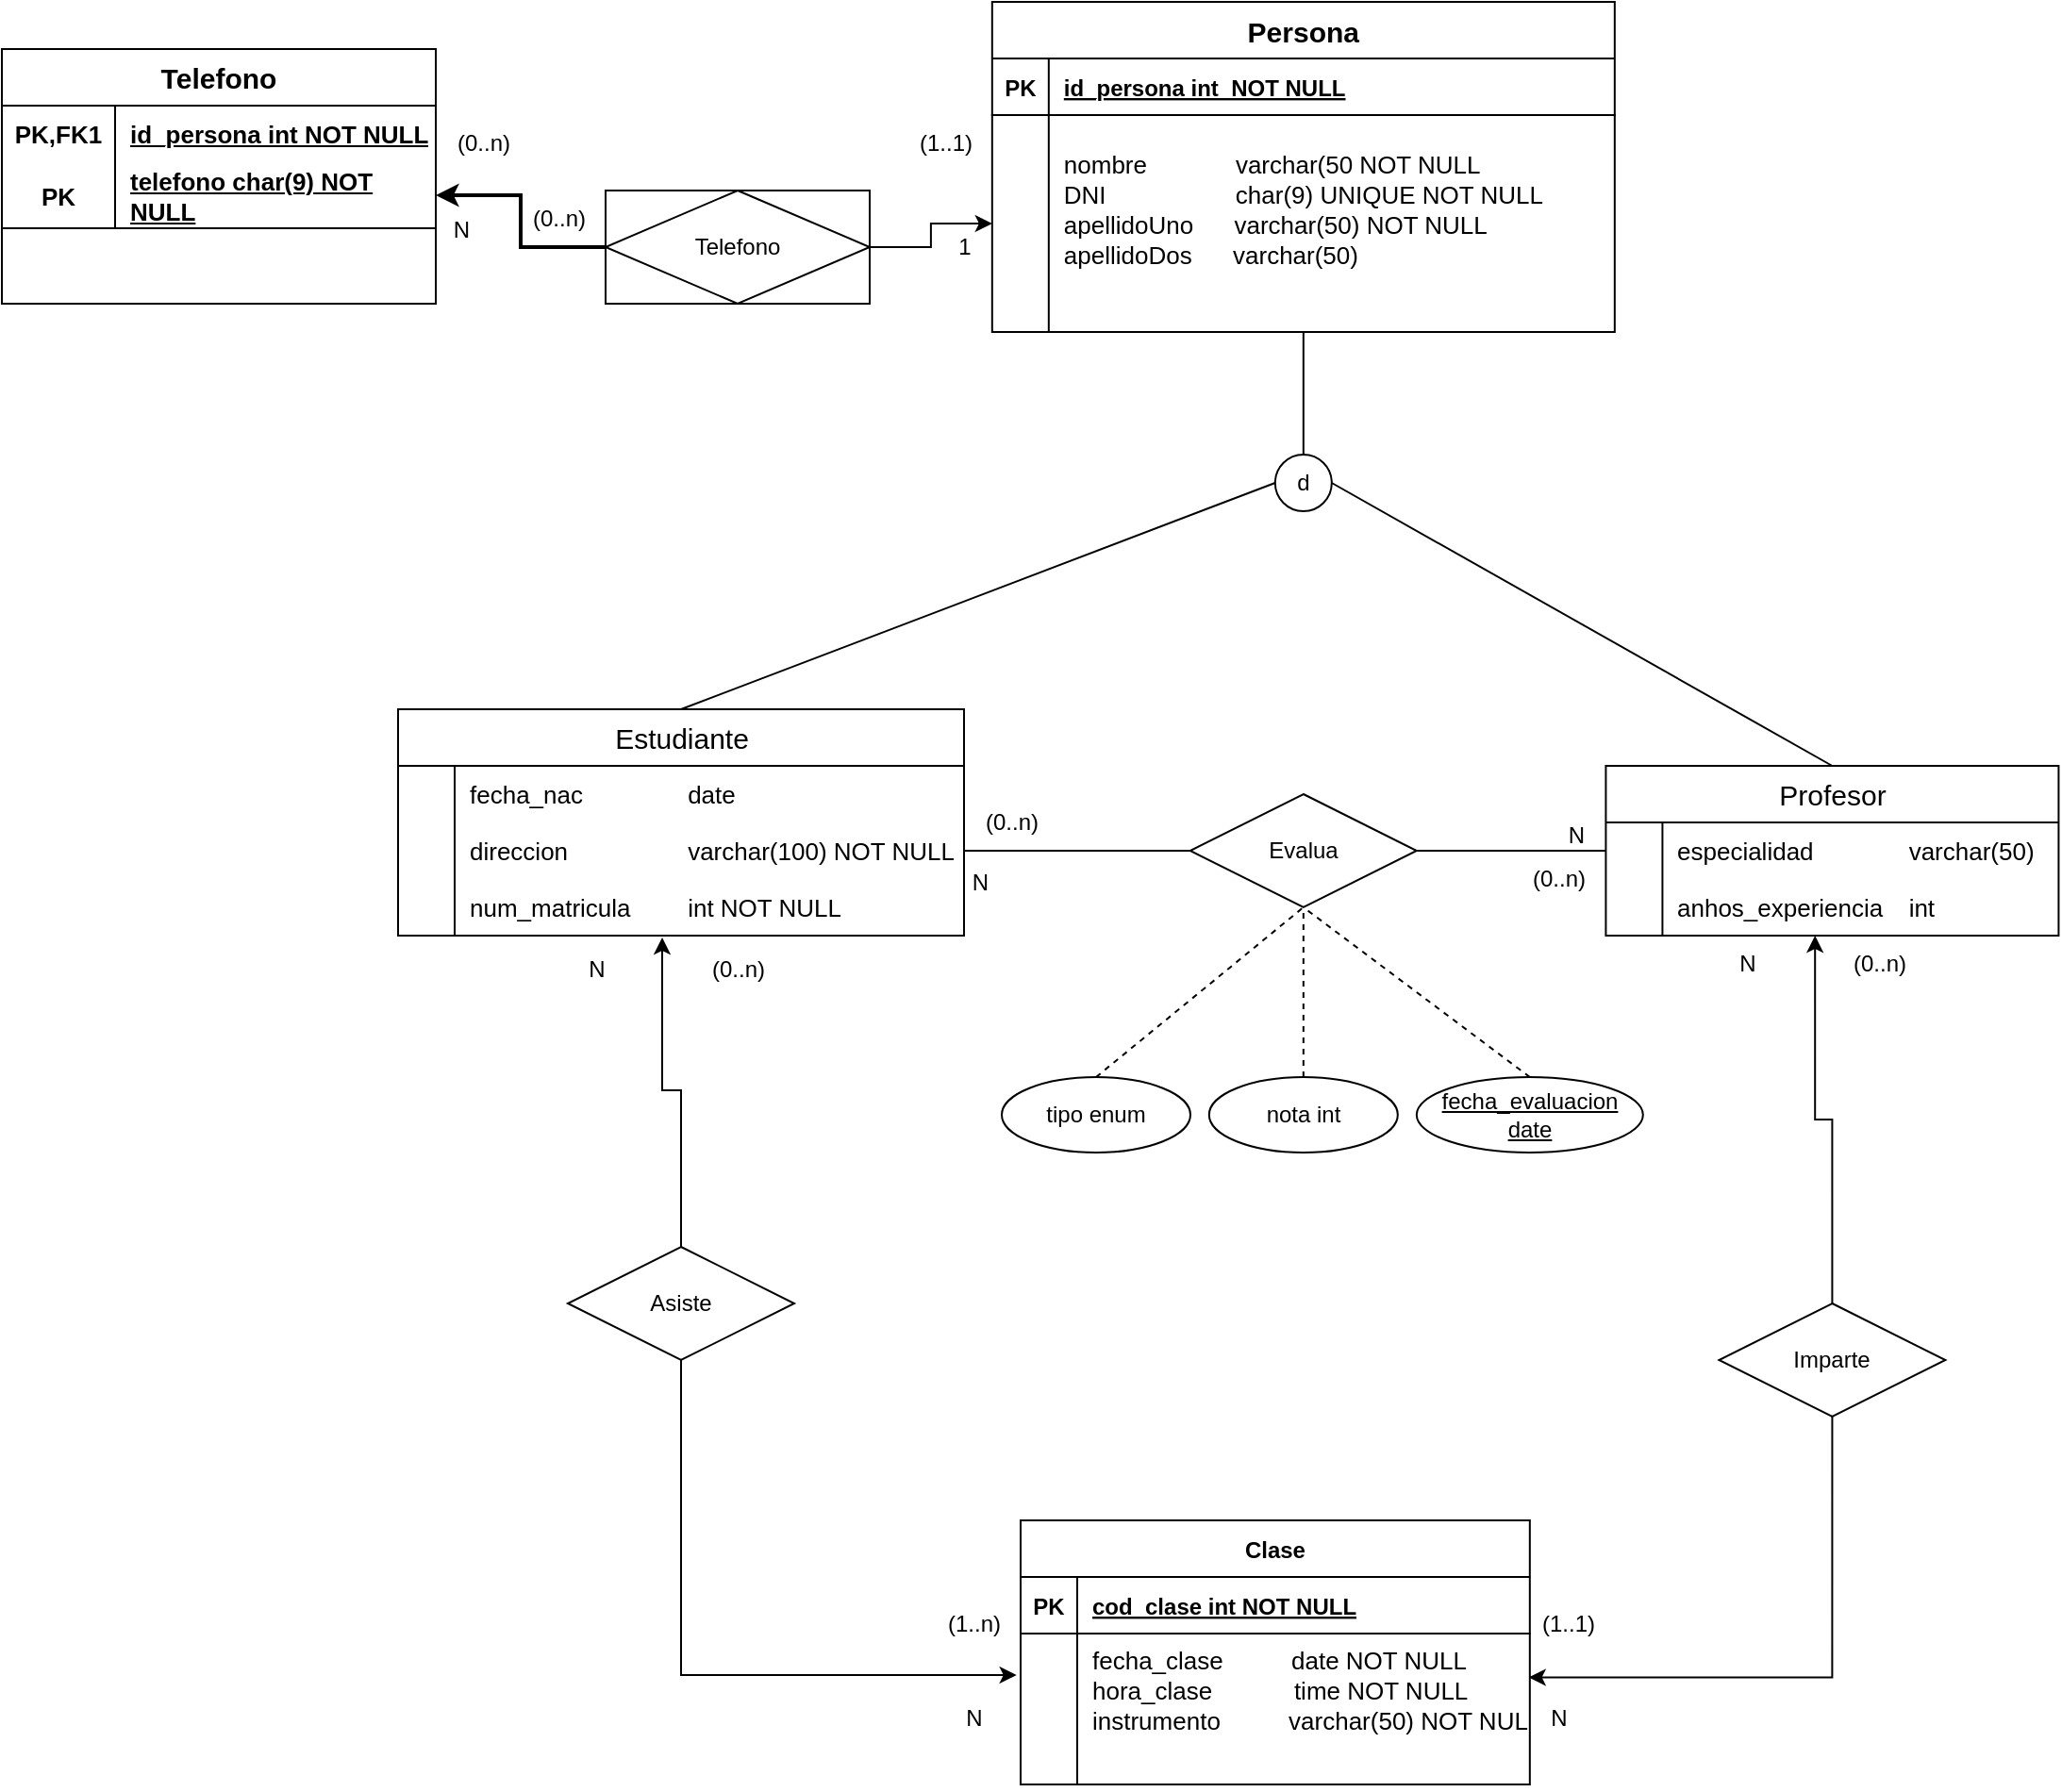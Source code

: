 <mxfile version="24.8.8">
  <diagram id="R2lEEEUBdFMjLlhIrx00" name="Page-1">
    <mxGraphModel grid="1" page="1" gridSize="10" guides="1" tooltips="1" connect="1" arrows="1" fold="1" pageScale="1" pageWidth="850" pageHeight="1100" math="0" shadow="0" extFonts="Permanent Marker^https://fonts.googleapis.com/css?family=Permanent+Marker">
      <root>
        <mxCell id="0" />
        <mxCell id="1" parent="0" />
        <mxCell id="yg3bk4Q1aioawXfUhNpW-12" value="Clase" style="shape=table;startSize=30;container=1;collapsible=1;childLayout=tableLayout;fixedRows=1;rowLines=0;fontStyle=1;align=center;resizeLast=1;" vertex="1" parent="1">
          <mxGeometry x="-110" y="870" width="269.91" height="140" as="geometry" />
        </mxCell>
        <mxCell id="yg3bk4Q1aioawXfUhNpW-13" value="" style="shape=partialRectangle;collapsible=0;dropTarget=0;pointerEvents=0;fillColor=none;points=[[0,0.5],[1,0.5]];portConstraint=eastwest;top=0;left=0;right=0;bottom=1;" vertex="1" parent="yg3bk4Q1aioawXfUhNpW-12">
          <mxGeometry y="30" width="269.91" height="30" as="geometry" />
        </mxCell>
        <mxCell id="yg3bk4Q1aioawXfUhNpW-14" value="PK" style="shape=partialRectangle;overflow=hidden;connectable=0;fillColor=none;top=0;left=0;bottom=0;right=0;fontStyle=1;" vertex="1" parent="yg3bk4Q1aioawXfUhNpW-13">
          <mxGeometry width="30" height="30" as="geometry">
            <mxRectangle width="30" height="30" as="alternateBounds" />
          </mxGeometry>
        </mxCell>
        <mxCell id="yg3bk4Q1aioawXfUhNpW-15" value="cod_clase int NOT NULL" style="shape=partialRectangle;overflow=hidden;connectable=0;fillColor=none;top=0;left=0;bottom=0;right=0;align=left;spacingLeft=6;fontStyle=5;" vertex="1" parent="yg3bk4Q1aioawXfUhNpW-13">
          <mxGeometry x="30" width="239.91" height="30" as="geometry">
            <mxRectangle width="239.91" height="30" as="alternateBounds" />
          </mxGeometry>
        </mxCell>
        <mxCell id="yg3bk4Q1aioawXfUhNpW-16" value="" style="shape=partialRectangle;collapsible=0;dropTarget=0;pointerEvents=0;fillColor=none;points=[[0,0.5],[1,0.5]];portConstraint=eastwest;top=0;left=0;right=0;bottom=0;" vertex="1" parent="yg3bk4Q1aioawXfUhNpW-12">
          <mxGeometry y="60" width="269.91" height="80" as="geometry" />
        </mxCell>
        <mxCell id="yg3bk4Q1aioawXfUhNpW-17" value="" style="shape=partialRectangle;overflow=hidden;connectable=0;fillColor=none;top=0;left=0;bottom=0;right=0;" vertex="1" parent="yg3bk4Q1aioawXfUhNpW-16">
          <mxGeometry width="30" height="80" as="geometry">
            <mxRectangle width="30" height="80" as="alternateBounds" />
          </mxGeometry>
        </mxCell>
        <mxCell id="yg3bk4Q1aioawXfUhNpW-18" value="fecha_clase           date NOT NULL&#xa;hora_clase            time NOT NULL&#xa;instrumento            varchar(50) NOT NULL" style="shape=partialRectangle;overflow=hidden;connectable=0;fillColor=none;top=0;left=0;bottom=0;right=0;align=left;spacingLeft=6;verticalAlign=top;fontSize=13;" vertex="1" parent="yg3bk4Q1aioawXfUhNpW-16">
          <mxGeometry x="30" width="239.91" height="80" as="geometry">
            <mxRectangle width="239.91" height="80" as="alternateBounds" />
          </mxGeometry>
        </mxCell>
        <mxCell id="CCJhi8ESBiJcHN0D21jL-1" style="edgeStyle=orthogonalEdgeStyle;rounded=0;orthogonalLoop=1;jettySize=auto;html=1;exitX=1;exitY=0.5;exitDx=0;exitDy=0;" edge="1" parent="yg3bk4Q1aioawXfUhNpW-12" source="yg3bk4Q1aioawXfUhNpW-16" target="yg3bk4Q1aioawXfUhNpW-16">
          <mxGeometry relative="1" as="geometry" />
        </mxCell>
        <mxCell id="CCJhi8ESBiJcHN0D21jL-36" style="edgeStyle=orthogonalEdgeStyle;rounded=0;orthogonalLoop=1;jettySize=auto;html=1;exitX=0.5;exitY=1;exitDx=0;exitDy=0;entryX=0.998;entryY=0.29;entryDx=0;entryDy=0;entryPerimeter=0;" edge="1" parent="1" source="yg3bk4Q1aioawXfUhNpW-19" target="yg3bk4Q1aioawXfUhNpW-16">
          <mxGeometry relative="1" as="geometry" />
        </mxCell>
        <mxCell id="yg3bk4Q1aioawXfUhNpW-19" value="Imparte" style="shape=rhombus;perimeter=rhombusPerimeter;whiteSpace=wrap;html=1;align=center;" vertex="1" parent="1">
          <mxGeometry x="260.21" y="755" width="120" height="60" as="geometry" />
        </mxCell>
        <mxCell id="yg3bk4Q1aioawXfUhNpW-20" value="Asiste" style="shape=rhombus;perimeter=rhombusPerimeter;whiteSpace=wrap;html=1;align=center;" vertex="1" parent="1">
          <mxGeometry x="-350" y="725" width="120" height="60" as="geometry" />
        </mxCell>
        <mxCell id="yg3bk4Q1aioawXfUhNpW-21" value="Evalua" style="shape=rhombus;perimeter=rhombusPerimeter;whiteSpace=wrap;html=1;align=center;" vertex="1" parent="1">
          <mxGeometry x="-20.09" y="485" width="120" height="60" as="geometry" />
        </mxCell>
        <mxCell id="yg3bk4Q1aioawXfUhNpW-28" value="" style="endArrow=none;html=1;rounded=0;exitX=0;exitY=0.5;exitDx=0;exitDy=0;entryX=1;entryY=0.5;entryDx=0;entryDy=0;" edge="1" parent="1" source="yg3bk4Q1aioawXfUhNpW-21" target="yg3bk4Q1aioawXfUhNpW-101">
          <mxGeometry relative="1" as="geometry">
            <mxPoint x="-20" y="507.5" as="sourcePoint" />
            <mxPoint x="-100" y="522.5" as="targetPoint" />
          </mxGeometry>
        </mxCell>
        <mxCell id="yg3bk4Q1aioawXfUhNpW-29" value="N" style="resizable=0;html=1;whiteSpace=wrap;align=right;verticalAlign=bottom;" connectable="0" vertex="1" parent="yg3bk4Q1aioawXfUhNpW-28">
          <mxGeometry x="1" relative="1" as="geometry">
            <mxPoint x="15" y="25" as="offset" />
          </mxGeometry>
        </mxCell>
        <mxCell id="yg3bk4Q1aioawXfUhNpW-30" value="" style="endArrow=none;html=1;rounded=0;exitX=1;exitY=0.5;exitDx=0;exitDy=0;entryX=0;entryY=0.5;entryDx=0;entryDy=0;" edge="1" parent="1" source="yg3bk4Q1aioawXfUhNpW-21" target="yg3bk4Q1aioawXfUhNpW-109">
          <mxGeometry relative="1" as="geometry">
            <mxPoint x="310" y="715" as="sourcePoint" />
            <mxPoint x="150.05" y="507.5" as="targetPoint" />
          </mxGeometry>
        </mxCell>
        <mxCell id="yg3bk4Q1aioawXfUhNpW-31" value="N" style="resizable=0;html=1;whiteSpace=wrap;align=right;verticalAlign=bottom;" connectable="0" vertex="1" parent="yg3bk4Q1aioawXfUhNpW-30">
          <mxGeometry x="1" relative="1" as="geometry">
            <mxPoint x="-10" as="offset" />
          </mxGeometry>
        </mxCell>
        <mxCell id="yg3bk4Q1aioawXfUhNpW-32" value="fecha_evaluacion date" style="ellipse;whiteSpace=wrap;html=1;align=center;fontStyle=4;" vertex="1" parent="1">
          <mxGeometry x="99.91" y="635" width="120" height="40" as="geometry" />
        </mxCell>
        <mxCell id="yg3bk4Q1aioawXfUhNpW-52" style="edgeStyle=orthogonalEdgeStyle;rounded=0;orthogonalLoop=1;jettySize=auto;html=1;exitX=0.5;exitY=0;exitDx=0;exitDy=0;entryX=0.5;entryY=1;entryDx=0;entryDy=0;strokeColor=none;" edge="1" parent="1" source="yg3bk4Q1aioawXfUhNpW-33" target="yg3bk4Q1aioawXfUhNpW-21">
          <mxGeometry relative="1" as="geometry" />
        </mxCell>
        <mxCell id="yg3bk4Q1aioawXfUhNpW-33" value="tipo enum" style="ellipse;whiteSpace=wrap;html=1;align=center;strokeColor=default;" vertex="1" parent="1">
          <mxGeometry x="-120" y="635" width="100" height="40" as="geometry" />
        </mxCell>
        <mxCell id="yg3bk4Q1aioawXfUhNpW-34" value="nota int" style="ellipse;whiteSpace=wrap;html=1;align=center;" vertex="1" parent="1">
          <mxGeometry x="-10.09" y="635" width="100" height="40" as="geometry" />
        </mxCell>
        <mxCell id="yg3bk4Q1aioawXfUhNpW-36" value="Persona" style="shape=table;startSize=30;container=1;collapsible=1;childLayout=tableLayout;fixedRows=1;rowLines=0;fontStyle=1;align=center;resizeLast=1;fontSize=15;" vertex="1" parent="1">
          <mxGeometry x="-125.09" y="65" width="330" height="175" as="geometry" />
        </mxCell>
        <mxCell id="yg3bk4Q1aioawXfUhNpW-37" value="" style="shape=partialRectangle;collapsible=0;dropTarget=0;pointerEvents=0;fillColor=none;points=[[0,0.5],[1,0.5]];portConstraint=eastwest;top=0;left=0;right=0;bottom=1;" vertex="1" parent="yg3bk4Q1aioawXfUhNpW-36">
          <mxGeometry y="30" width="330" height="30" as="geometry" />
        </mxCell>
        <mxCell id="yg3bk4Q1aioawXfUhNpW-38" value="PK" style="shape=partialRectangle;overflow=hidden;connectable=0;fillColor=none;top=0;left=0;bottom=0;right=0;fontStyle=1;" vertex="1" parent="yg3bk4Q1aioawXfUhNpW-37">
          <mxGeometry width="30" height="30" as="geometry">
            <mxRectangle width="30" height="30" as="alternateBounds" />
          </mxGeometry>
        </mxCell>
        <mxCell id="yg3bk4Q1aioawXfUhNpW-39" value="id_persona int  NOT NULL" style="shape=partialRectangle;overflow=hidden;connectable=0;fillColor=none;top=0;left=0;bottom=0;right=0;align=left;spacingLeft=6;fontStyle=5;" vertex="1" parent="yg3bk4Q1aioawXfUhNpW-37">
          <mxGeometry x="30" width="300" height="30" as="geometry">
            <mxRectangle width="300" height="30" as="alternateBounds" />
          </mxGeometry>
        </mxCell>
        <mxCell id="yg3bk4Q1aioawXfUhNpW-40" value="" style="shape=partialRectangle;collapsible=0;dropTarget=0;pointerEvents=0;fillColor=none;points=[[0,0.5],[1,0.5]];portConstraint=eastwest;top=0;left=0;right=0;bottom=0;" vertex="1" parent="yg3bk4Q1aioawXfUhNpW-36">
          <mxGeometry y="60" width="330" height="115" as="geometry" />
        </mxCell>
        <mxCell id="yg3bk4Q1aioawXfUhNpW-41" value="" style="shape=partialRectangle;overflow=hidden;connectable=0;fillColor=none;top=0;left=0;bottom=0;right=0;" vertex="1" parent="yg3bk4Q1aioawXfUhNpW-40">
          <mxGeometry width="30" height="115" as="geometry">
            <mxRectangle width="30" height="115" as="alternateBounds" />
          </mxGeometry>
        </mxCell>
        <mxCell id="yg3bk4Q1aioawXfUhNpW-42" value="nombre             varchar(50 NOT NULL&#xa;DNI                   char(9) UNIQUE NOT NULL&#xa;apellidoUno      varchar(50) NOT NULL&#xa;apellidoDos      varchar(50)&#xa;" style="shape=partialRectangle;overflow=hidden;connectable=0;fillColor=none;top=0;left=0;bottom=0;right=0;align=left;spacingLeft=6;fontSize=13;" vertex="1" parent="yg3bk4Q1aioawXfUhNpW-40">
          <mxGeometry x="30" width="300" height="115" as="geometry">
            <mxRectangle width="300" height="115" as="alternateBounds" />
          </mxGeometry>
        </mxCell>
        <mxCell id="yg3bk4Q1aioawXfUhNpW-43" value="" style="resizable=0;html=1;whiteSpace=wrap;align=right;verticalAlign=bottom;" connectable="0" vertex="1" parent="1">
          <mxGeometry x="-24.74" y="65" as="geometry" />
        </mxCell>
        <mxCell id="yg3bk4Q1aioawXfUhNpW-54" value="" style="endArrow=none;dashed=1;html=1;rounded=0;entryX=0.5;entryY=1;entryDx=0;entryDy=0;exitX=0.5;exitY=0;exitDx=0;exitDy=0;" edge="1" parent="1" source="yg3bk4Q1aioawXfUhNpW-33" target="yg3bk4Q1aioawXfUhNpW-21">
          <mxGeometry width="50" height="50" relative="1" as="geometry">
            <mxPoint x="-20" y="615" as="sourcePoint" />
            <mxPoint x="40" y="545" as="targetPoint" />
          </mxGeometry>
        </mxCell>
        <mxCell id="CCJhi8ESBiJcHN0D21jL-3" value="N" style="resizable=0;html=1;whiteSpace=wrap;align=right;verticalAlign=bottom;" connectable="0" vertex="1" parent="1">
          <mxGeometry x="-400.003" y="194.997" as="geometry" />
        </mxCell>
        <mxCell id="yg3bk4Q1aioawXfUhNpW-56" value="" style="endArrow=none;dashed=1;html=1;rounded=0;entryX=0.5;entryY=1;entryDx=0;entryDy=0;exitX=0.5;exitY=0;exitDx=0;exitDy=0;" edge="1" parent="1" source="yg3bk4Q1aioawXfUhNpW-34" target="yg3bk4Q1aioawXfUhNpW-21">
          <mxGeometry width="50" height="50" relative="1" as="geometry">
            <mxPoint x="-70" y="645" as="sourcePoint" />
            <mxPoint x="45" y="555" as="targetPoint" />
          </mxGeometry>
        </mxCell>
        <mxCell id="yg3bk4Q1aioawXfUhNpW-57" value="" style="endArrow=none;dashed=1;html=1;rounded=0;entryX=0.5;entryY=1;entryDx=0;entryDy=0;exitX=0.5;exitY=0;exitDx=0;exitDy=0;" edge="1" parent="1" source="yg3bk4Q1aioawXfUhNpW-32" target="yg3bk4Q1aioawXfUhNpW-21">
          <mxGeometry width="50" height="50" relative="1" as="geometry">
            <mxPoint x="-60" y="655" as="sourcePoint" />
            <mxPoint x="55" y="565" as="targetPoint" />
          </mxGeometry>
        </mxCell>
        <mxCell id="CCJhi8ESBiJcHN0D21jL-25" style="edgeStyle=orthogonalEdgeStyle;rounded=0;orthogonalLoop=1;jettySize=auto;html=1;exitX=0;exitY=0.5;exitDx=0;exitDy=0;entryX=1;entryY=0.5;entryDx=0;entryDy=0;strokeWidth=2;" edge="1" parent="1" source="CCJhi8ESBiJcHN0D21jL-27" target="CCJhi8ESBiJcHN0D21jL-14">
          <mxGeometry relative="1" as="geometry" />
        </mxCell>
        <mxCell id="CCJhi8ESBiJcHN0D21jL-26" style="edgeStyle=orthogonalEdgeStyle;rounded=0;orthogonalLoop=1;jettySize=auto;html=1;exitX=1;exitY=0.5;exitDx=0;exitDy=0;entryX=0;entryY=0.5;entryDx=0;entryDy=0;" edge="1" parent="1" source="CCJhi8ESBiJcHN0D21jL-27" target="yg3bk4Q1aioawXfUhNpW-40">
          <mxGeometry relative="1" as="geometry" />
        </mxCell>
        <mxCell id="yg3bk4Q1aioawXfUhNpW-58" value="d" style="ellipse;whiteSpace=wrap;html=1;aspect=fixed;" vertex="1" parent="1">
          <mxGeometry x="24.91" y="305" width="30" height="30" as="geometry" />
        </mxCell>
        <mxCell id="CCJhi8ESBiJcHN0D21jL-10" value="Telefono" style="shape=table;startSize=30;container=1;collapsible=1;childLayout=tableLayout;fixedRows=1;rowLines=0;fontStyle=1;align=center;resizeLast=1;html=1;whiteSpace=wrap;fontSize=15;" vertex="1" parent="1">
          <mxGeometry x="-650" y="90" width="230" height="135" as="geometry" />
        </mxCell>
        <mxCell id="CCJhi8ESBiJcHN0D21jL-11" value="" style="shape=tableRow;horizontal=0;startSize=0;swimlaneHead=0;swimlaneBody=0;fillColor=none;collapsible=0;dropTarget=0;points=[[0,0.5],[1,0.5]];portConstraint=eastwest;top=0;left=0;right=0;bottom=0;html=1;" vertex="1" parent="CCJhi8ESBiJcHN0D21jL-10">
          <mxGeometry y="30" width="230" height="30" as="geometry" />
        </mxCell>
        <mxCell id="CCJhi8ESBiJcHN0D21jL-12" value="PK,FK1" style="shape=partialRectangle;connectable=0;fillColor=none;top=0;left=0;bottom=0;right=0;fontStyle=1;overflow=hidden;html=1;whiteSpace=wrap;fontSize=13;" vertex="1" parent="CCJhi8ESBiJcHN0D21jL-11">
          <mxGeometry width="60" height="30" as="geometry">
            <mxRectangle width="60" height="30" as="alternateBounds" />
          </mxGeometry>
        </mxCell>
        <mxCell id="CCJhi8ESBiJcHN0D21jL-13" value="id_persona int NOT NULL" style="shape=partialRectangle;connectable=0;fillColor=none;top=0;left=0;bottom=0;right=0;align=left;spacingLeft=6;fontStyle=5;overflow=hidden;html=1;whiteSpace=wrap;fontSize=13;" vertex="1" parent="CCJhi8ESBiJcHN0D21jL-11">
          <mxGeometry x="60" width="170" height="30" as="geometry">
            <mxRectangle width="170" height="30" as="alternateBounds" />
          </mxGeometry>
        </mxCell>
        <mxCell id="CCJhi8ESBiJcHN0D21jL-14" value="" style="shape=tableRow;horizontal=0;startSize=0;swimlaneHead=0;swimlaneBody=0;fillColor=none;collapsible=0;dropTarget=0;points=[[0,0.5],[1,0.5]];portConstraint=eastwest;top=0;left=0;right=0;bottom=1;html=1;" vertex="1" parent="CCJhi8ESBiJcHN0D21jL-10">
          <mxGeometry y="60" width="230" height="35" as="geometry" />
        </mxCell>
        <mxCell id="CCJhi8ESBiJcHN0D21jL-15" value="PK" style="shape=partialRectangle;connectable=0;fillColor=none;top=0;left=0;bottom=0;right=0;fontStyle=1;overflow=hidden;html=1;whiteSpace=wrap;fontSize=13;" vertex="1" parent="CCJhi8ESBiJcHN0D21jL-14">
          <mxGeometry width="60" height="35" as="geometry">
            <mxRectangle width="60" height="35" as="alternateBounds" />
          </mxGeometry>
        </mxCell>
        <mxCell id="CCJhi8ESBiJcHN0D21jL-16" value="telefono char(9) NOT NULL" style="shape=partialRectangle;connectable=0;fillColor=none;top=0;left=0;bottom=0;right=0;align=left;spacingLeft=6;fontStyle=5;overflow=hidden;html=1;whiteSpace=wrap;fontSize=13;" vertex="1" parent="CCJhi8ESBiJcHN0D21jL-14">
          <mxGeometry x="60" width="170" height="35" as="geometry">
            <mxRectangle width="170" height="35" as="alternateBounds" />
          </mxGeometry>
        </mxCell>
        <mxCell id="yg3bk4Q1aioawXfUhNpW-89" value="" style="endArrow=none;html=1;rounded=0;exitX=0.5;exitY=0;exitDx=0;exitDy=0;" edge="1" parent="1" source="yg3bk4Q1aioawXfUhNpW-58" target="yg3bk4Q1aioawXfUhNpW-40">
          <mxGeometry width="50" height="50" relative="1" as="geometry">
            <mxPoint x="40.26" y="305" as="sourcePoint" />
            <mxPoint x="195.26" y="275" as="targetPoint" />
          </mxGeometry>
        </mxCell>
        <mxCell id="yg3bk4Q1aioawXfUhNpW-93" value="" style="endArrow=none;html=1;rounded=0;exitX=1;exitY=0.5;exitDx=0;exitDy=0;entryX=0.5;entryY=0;entryDx=0;entryDy=0;" edge="1" parent="1" source="yg3bk4Q1aioawXfUhNpW-58" target="yg3bk4Q1aioawXfUhNpW-108">
          <mxGeometry width="50" height="50" relative="1" as="geometry">
            <mxPoint x="150" y="325" as="sourcePoint" />
            <mxPoint x="285.05" y="435" as="targetPoint" />
          </mxGeometry>
        </mxCell>
        <mxCell id="yg3bk4Q1aioawXfUhNpW-92" value="" style="endArrow=none;html=1;rounded=0;exitX=0.5;exitY=0;exitDx=0;exitDy=0;entryX=0;entryY=0.5;entryDx=0;entryDy=0;" edge="1" parent="1" source="yg3bk4Q1aioawXfUhNpW-94" target="yg3bk4Q1aioawXfUhNpW-58">
          <mxGeometry width="50" height="50" relative="1" as="geometry">
            <mxPoint x="-240" y="435" as="sourcePoint" />
            <mxPoint x="200" y="275" as="targetPoint" />
          </mxGeometry>
        </mxCell>
        <mxCell id="yg3bk4Q1aioawXfUhNpW-94" value="&lt;span style=&quot;font-weight: 400; text-wrap-mode: wrap;&quot;&gt;Estudiante&lt;/span&gt;" style="shape=table;startSize=30;container=1;collapsible=1;childLayout=tableLayout;fixedRows=1;rowLines=0;fontStyle=1;align=center;resizeLast=1;html=1;fontSize=15;" vertex="1" parent="1">
          <mxGeometry x="-440" y="440" width="300" height="120" as="geometry" />
        </mxCell>
        <mxCell id="yg3bk4Q1aioawXfUhNpW-98" value="" style="shape=tableRow;horizontal=0;startSize=0;swimlaneHead=0;swimlaneBody=0;fillColor=none;collapsible=0;dropTarget=0;points=[[0,0.5],[1,0.5]];portConstraint=eastwest;top=0;left=0;right=0;bottom=0;" vertex="1" parent="yg3bk4Q1aioawXfUhNpW-94">
          <mxGeometry y="30" width="300" height="30" as="geometry" />
        </mxCell>
        <mxCell id="yg3bk4Q1aioawXfUhNpW-99" value="" style="shape=partialRectangle;connectable=0;fillColor=none;top=0;left=0;bottom=0;right=0;editable=1;overflow=hidden;whiteSpace=wrap;html=1;" vertex="1" parent="yg3bk4Q1aioawXfUhNpW-98">
          <mxGeometry width="30" height="30" as="geometry">
            <mxRectangle width="30" height="30" as="alternateBounds" />
          </mxGeometry>
        </mxCell>
        <mxCell id="yg3bk4Q1aioawXfUhNpW-100" value="&lt;span style=&quot;text-wrap-mode: nowrap; font-size: 13px;&quot;&gt;fecha_nac&amp;nbsp;&amp;nbsp;&amp;nbsp;&amp;nbsp;&lt;span style=&quot;white-space-collapse: preserve;&quot;&gt;&#x9;&lt;/span&gt;&lt;span style=&quot;white-space-collapse: preserve;&quot;&gt;&#x9;&lt;/span&gt;date&lt;/span&gt;" style="shape=partialRectangle;connectable=0;fillColor=none;top=0;left=0;bottom=0;right=0;align=left;spacingLeft=6;overflow=hidden;whiteSpace=wrap;html=1;" vertex="1" parent="yg3bk4Q1aioawXfUhNpW-98">
          <mxGeometry x="30" width="270" height="30" as="geometry">
            <mxRectangle width="270" height="30" as="alternateBounds" />
          </mxGeometry>
        </mxCell>
        <mxCell id="yg3bk4Q1aioawXfUhNpW-101" value="" style="shape=tableRow;horizontal=0;startSize=0;swimlaneHead=0;swimlaneBody=0;fillColor=none;collapsible=0;dropTarget=0;points=[[0,0.5],[1,0.5]];portConstraint=eastwest;top=0;left=0;right=0;bottom=0;" vertex="1" parent="yg3bk4Q1aioawXfUhNpW-94">
          <mxGeometry y="60" width="300" height="30" as="geometry" />
        </mxCell>
        <mxCell id="yg3bk4Q1aioawXfUhNpW-102" value="" style="shape=partialRectangle;connectable=0;fillColor=none;top=0;left=0;bottom=0;right=0;editable=1;overflow=hidden;whiteSpace=wrap;html=1;" vertex="1" parent="yg3bk4Q1aioawXfUhNpW-101">
          <mxGeometry width="30" height="30" as="geometry">
            <mxRectangle width="30" height="30" as="alternateBounds" />
          </mxGeometry>
        </mxCell>
        <mxCell id="yg3bk4Q1aioawXfUhNpW-103" value="&lt;span style=&quot;font-size: 13px; text-wrap-mode: nowrap;&quot;&gt;direccion&amp;nbsp;&amp;nbsp;&amp;nbsp;&amp;nbsp;&lt;/span&gt;&lt;span style=&quot;font-size: 13px; white-space: pre;&quot;&gt;&#x9;&lt;/span&gt;&lt;span style=&quot;font-size: 13px; white-space: pre;&quot;&gt;&#x9;&lt;/span&gt;&lt;span style=&quot;font-size: 13px; text-wrap-mode: nowrap;&quot;&gt;varchar(100) NOT NULL&lt;/span&gt;" style="shape=partialRectangle;connectable=0;fillColor=none;top=0;left=0;bottom=0;right=0;align=left;spacingLeft=6;overflow=hidden;whiteSpace=wrap;html=1;" vertex="1" parent="yg3bk4Q1aioawXfUhNpW-101">
          <mxGeometry x="30" width="270" height="30" as="geometry">
            <mxRectangle width="270" height="30" as="alternateBounds" />
          </mxGeometry>
        </mxCell>
        <mxCell id="yg3bk4Q1aioawXfUhNpW-104" value="" style="shape=tableRow;horizontal=0;startSize=0;swimlaneHead=0;swimlaneBody=0;fillColor=none;collapsible=0;dropTarget=0;points=[[0,0.5],[1,0.5]];portConstraint=eastwest;top=0;left=0;right=0;bottom=0;" vertex="1" parent="yg3bk4Q1aioawXfUhNpW-94">
          <mxGeometry y="90" width="300" height="30" as="geometry" />
        </mxCell>
        <mxCell id="yg3bk4Q1aioawXfUhNpW-105" value="" style="shape=partialRectangle;connectable=0;fillColor=none;top=0;left=0;bottom=0;right=0;editable=1;overflow=hidden;whiteSpace=wrap;html=1;" vertex="1" parent="yg3bk4Q1aioawXfUhNpW-104">
          <mxGeometry width="30" height="30" as="geometry">
            <mxRectangle width="30" height="30" as="alternateBounds" />
          </mxGeometry>
        </mxCell>
        <mxCell id="yg3bk4Q1aioawXfUhNpW-106" value="&lt;span style=&quot;font-size: 13px; text-wrap-mode: nowrap;&quot;&gt;num_matricula&amp;nbsp;&lt;/span&gt;&lt;span style=&quot;font-size: 13px; white-space: pre;&quot;&gt;&#x9;&lt;/span&gt;&lt;span style=&quot;font-size: 13px; text-wrap-mode: nowrap;&quot;&gt;int NOT NULL&lt;/span&gt;" style="shape=partialRectangle;connectable=0;fillColor=none;top=0;left=0;bottom=0;right=0;align=left;spacingLeft=6;overflow=hidden;whiteSpace=wrap;html=1;" vertex="1" parent="yg3bk4Q1aioawXfUhNpW-104">
          <mxGeometry x="30" width="270" height="30" as="geometry">
            <mxRectangle width="270" height="30" as="alternateBounds" />
          </mxGeometry>
        </mxCell>
        <mxCell id="CCJhi8ESBiJcHN0D21jL-23" value="1" style="text;html=1;align=center;verticalAlign=middle;resizable=0;points=[];autosize=1;strokeColor=none;fillColor=none;" vertex="1" parent="1">
          <mxGeometry x="-155.09" y="180" width="30" height="30" as="geometry" />
        </mxCell>
        <mxCell id="yg3bk4Q1aioawXfUhNpW-108" value="&lt;span style=&quot;font-weight: 400; text-wrap-mode: wrap;&quot;&gt;Profesor&lt;/span&gt;" style="shape=table;startSize=30;container=1;collapsible=1;childLayout=tableLayout;fixedRows=1;rowLines=0;fontStyle=1;align=center;resizeLast=1;html=1;fontSize=15;" vertex="1" parent="1">
          <mxGeometry x="200.21" y="470" width="240" height="90" as="geometry" />
        </mxCell>
        <mxCell id="yg3bk4Q1aioawXfUhNpW-109" value="" style="shape=tableRow;horizontal=0;startSize=0;swimlaneHead=0;swimlaneBody=0;fillColor=none;collapsible=0;dropTarget=0;points=[[0,0.5],[1,0.5]];portConstraint=eastwest;top=0;left=0;right=0;bottom=0;" vertex="1" parent="yg3bk4Q1aioawXfUhNpW-108">
          <mxGeometry y="30" width="240" height="30" as="geometry" />
        </mxCell>
        <mxCell id="yg3bk4Q1aioawXfUhNpW-110" value="" style="shape=partialRectangle;connectable=0;fillColor=none;top=0;left=0;bottom=0;right=0;editable=1;overflow=hidden;whiteSpace=wrap;html=1;" vertex="1" parent="yg3bk4Q1aioawXfUhNpW-109">
          <mxGeometry width="30" height="30" as="geometry">
            <mxRectangle width="30" height="30" as="alternateBounds" />
          </mxGeometry>
        </mxCell>
        <mxCell id="yg3bk4Q1aioawXfUhNpW-111" value="&lt;span style=&quot;text-wrap-mode: nowrap;&quot;&gt;especialidad&amp;nbsp;&lt;/span&gt;&lt;span style=&quot;white-space: pre;&quot;&gt;&#x9;&lt;span style=&quot;white-space: pre;&quot;&gt;&#x9;&lt;/span&gt; &lt;/span&gt;&amp;nbsp;&lt;span style=&quot;text-wrap-mode: nowrap;&quot;&gt;varchar(50)&lt;/span&gt;" style="shape=partialRectangle;connectable=0;fillColor=none;top=0;left=0;bottom=0;right=0;align=left;spacingLeft=6;overflow=hidden;whiteSpace=wrap;html=1;fontSize=13;" vertex="1" parent="yg3bk4Q1aioawXfUhNpW-109">
          <mxGeometry x="30" width="210" height="30" as="geometry">
            <mxRectangle width="210" height="30" as="alternateBounds" />
          </mxGeometry>
        </mxCell>
        <mxCell id="yg3bk4Q1aioawXfUhNpW-112" value="" style="shape=tableRow;horizontal=0;startSize=0;swimlaneHead=0;swimlaneBody=0;fillColor=none;collapsible=0;dropTarget=0;points=[[0,0.5],[1,0.5]];portConstraint=eastwest;top=0;left=0;right=0;bottom=0;" vertex="1" parent="yg3bk4Q1aioawXfUhNpW-108">
          <mxGeometry y="60" width="240" height="30" as="geometry" />
        </mxCell>
        <mxCell id="yg3bk4Q1aioawXfUhNpW-113" value="" style="shape=partialRectangle;connectable=0;fillColor=none;top=0;left=0;bottom=0;right=0;editable=1;overflow=hidden;whiteSpace=wrap;html=1;" vertex="1" parent="yg3bk4Q1aioawXfUhNpW-112">
          <mxGeometry width="30" height="30" as="geometry">
            <mxRectangle width="30" height="30" as="alternateBounds" />
          </mxGeometry>
        </mxCell>
        <mxCell id="yg3bk4Q1aioawXfUhNpW-114" value="&lt;span style=&quot;text-wrap-mode: nowrap;&quot;&gt;anhos_experiencia&amp;nbsp;&lt;/span&gt;&lt;span style=&quot;white-space: pre;&quot;&gt;&#x9;&lt;/span&gt;&lt;span style=&quot;white-space-collapse: preserve;&quot;&gt;&amp;nbsp; &lt;/span&gt;&lt;span style=&quot;text-wrap-mode: nowrap;&quot;&gt;int&lt;/span&gt;" style="shape=partialRectangle;connectable=0;fillColor=none;top=0;left=0;bottom=0;right=0;align=left;spacingLeft=6;overflow=hidden;whiteSpace=wrap;html=1;fontSize=13;" vertex="1" parent="yg3bk4Q1aioawXfUhNpW-112">
          <mxGeometry x="30" width="210" height="30" as="geometry">
            <mxRectangle width="210" height="30" as="alternateBounds" />
          </mxGeometry>
        </mxCell>
        <mxCell id="CCJhi8ESBiJcHN0D21jL-27" value="Telefono" style="shape=associativeEntity;whiteSpace=wrap;html=1;align=center;" vertex="1" parent="1">
          <mxGeometry x="-330" y="165" width="140" height="60" as="geometry" />
        </mxCell>
        <mxCell id="CCJhi8ESBiJcHN0D21jL-28" value="(0..n)" style="text;html=1;align=center;verticalAlign=middle;resizable=0;points=[];autosize=1;strokeColor=none;fillColor=none;" vertex="1" parent="1">
          <mxGeometry x="-420" y="125" width="50" height="30" as="geometry" />
        </mxCell>
        <mxCell id="CCJhi8ESBiJcHN0D21jL-29" value="(1..1)" style="text;html=1;align=center;verticalAlign=middle;resizable=0;points=[];autosize=1;strokeColor=none;fillColor=none;" vertex="1" parent="1">
          <mxGeometry x="-175.09" y="125" width="50" height="30" as="geometry" />
        </mxCell>
        <mxCell id="yg3bk4Q1aioawXfUhNpW-128" value="(0..n)" style="text;html=1;align=center;verticalAlign=middle;resizable=0;points=[];autosize=1;strokeColor=none;fillColor=none;" vertex="1" parent="1">
          <mxGeometry x="-140" y="485" width="50" height="30" as="geometry" />
        </mxCell>
        <mxCell id="CCJhi8ESBiJcHN0D21jL-30" value="(0..n)" style="text;html=1;align=center;verticalAlign=middle;resizable=0;points=[];autosize=1;strokeColor=none;fillColor=none;" vertex="1" parent="1">
          <mxGeometry x="-285" y="563" width="50" height="30" as="geometry" />
        </mxCell>
        <mxCell id="CCJhi8ESBiJcHN0D21jL-31" value="(1..n)" style="text;html=1;align=center;verticalAlign=middle;resizable=0;points=[];autosize=1;strokeColor=none;fillColor=none;" vertex="1" parent="1">
          <mxGeometry x="-160" y="910" width="50" height="30" as="geometry" />
        </mxCell>
        <mxCell id="yg3bk4Q1aioawXfUhNpW-129" value="(0..n)" style="text;html=1;align=center;verticalAlign=middle;resizable=0;points=[];autosize=1;strokeColor=none;fillColor=none;" vertex="1" parent="1">
          <mxGeometry x="150.21" y="515" width="50" height="30" as="geometry" />
        </mxCell>
        <mxCell id="yg3bk4Q1aioawXfUhNpW-130" value="(0..n)" style="text;html=1;align=center;verticalAlign=middle;resizable=0;points=[];autosize=1;strokeColor=none;fillColor=none;" vertex="1" parent="1">
          <mxGeometry x="320" y="560" width="50" height="30" as="geometry" />
        </mxCell>
        <mxCell id="yg3bk4Q1aioawXfUhNpW-131" value="(0..n)" style="text;html=1;align=center;verticalAlign=middle;resizable=0;points=[];autosize=1;strokeColor=none;fillColor=none;" vertex="1" parent="1">
          <mxGeometry x="-380" y="165" width="50" height="30" as="geometry" />
        </mxCell>
        <mxCell id="CCJhi8ESBiJcHN0D21jL-32" value="(1..1)" style="text;html=1;align=center;verticalAlign=middle;resizable=0;points=[];autosize=1;strokeColor=none;fillColor=none;" vertex="1" parent="1">
          <mxGeometry x="154.91" y="910" width="50" height="30" as="geometry" />
        </mxCell>
        <mxCell id="CCJhi8ESBiJcHN0D21jL-34" style="edgeStyle=orthogonalEdgeStyle;rounded=0;orthogonalLoop=1;jettySize=auto;html=1;exitX=0.5;exitY=0;exitDx=0;exitDy=0;entryX=0.462;entryY=1;entryDx=0;entryDy=0;entryPerimeter=0;" edge="1" parent="1" source="yg3bk4Q1aioawXfUhNpW-19" target="yg3bk4Q1aioawXfUhNpW-112">
          <mxGeometry relative="1" as="geometry" />
        </mxCell>
        <mxCell id="CCJhi8ESBiJcHN0D21jL-37" style="edgeStyle=orthogonalEdgeStyle;rounded=0;orthogonalLoop=1;jettySize=auto;html=1;exitX=0.5;exitY=1;exitDx=0;exitDy=0;entryX=-0.008;entryY=0.275;entryDx=0;entryDy=0;entryPerimeter=0;" edge="1" parent="1" source="yg3bk4Q1aioawXfUhNpW-20" target="yg3bk4Q1aioawXfUhNpW-16">
          <mxGeometry relative="1" as="geometry" />
        </mxCell>
        <mxCell id="CCJhi8ESBiJcHN0D21jL-39" style="edgeStyle=orthogonalEdgeStyle;rounded=0;orthogonalLoop=1;jettySize=auto;html=1;exitX=0.5;exitY=0;exitDx=0;exitDy=0;" edge="1" parent="1" source="yg3bk4Q1aioawXfUhNpW-20">
          <mxGeometry relative="1" as="geometry">
            <mxPoint x="-300" y="561" as="targetPoint" />
            <Array as="points">
              <mxPoint x="-290" y="642" />
              <mxPoint x="-300" y="642" />
              <mxPoint x="-300" y="561" />
            </Array>
          </mxGeometry>
        </mxCell>
        <mxCell id="Jlevjr_1xgSs4-ezDy1q-1" value="N" style="text;html=1;align=center;verticalAlign=middle;resizable=0;points=[];autosize=1;strokeColor=none;fillColor=none;" vertex="1" parent="1">
          <mxGeometry x="-350" y="563" width="30" height="30" as="geometry" />
        </mxCell>
        <mxCell id="Jlevjr_1xgSs4-ezDy1q-2" value="N" style="text;html=1;align=center;verticalAlign=middle;resizable=0;points=[];autosize=1;strokeColor=none;fillColor=none;" vertex="1" parent="1">
          <mxGeometry x="-150" y="960" width="30" height="30" as="geometry" />
        </mxCell>
        <mxCell id="Jlevjr_1xgSs4-ezDy1q-4" value="N" style="text;html=1;align=center;verticalAlign=middle;resizable=0;points=[];autosize=1;strokeColor=none;fillColor=none;" vertex="1" parent="1">
          <mxGeometry x="159.91" y="960" width="30" height="30" as="geometry" />
        </mxCell>
        <mxCell id="Jlevjr_1xgSs4-ezDy1q-5" value="N" style="text;html=1;align=center;verticalAlign=middle;resizable=0;points=[];autosize=1;strokeColor=none;fillColor=none;" vertex="1" parent="1">
          <mxGeometry x="260.21" y="560" width="30" height="30" as="geometry" />
        </mxCell>
      </root>
    </mxGraphModel>
  </diagram>
</mxfile>
